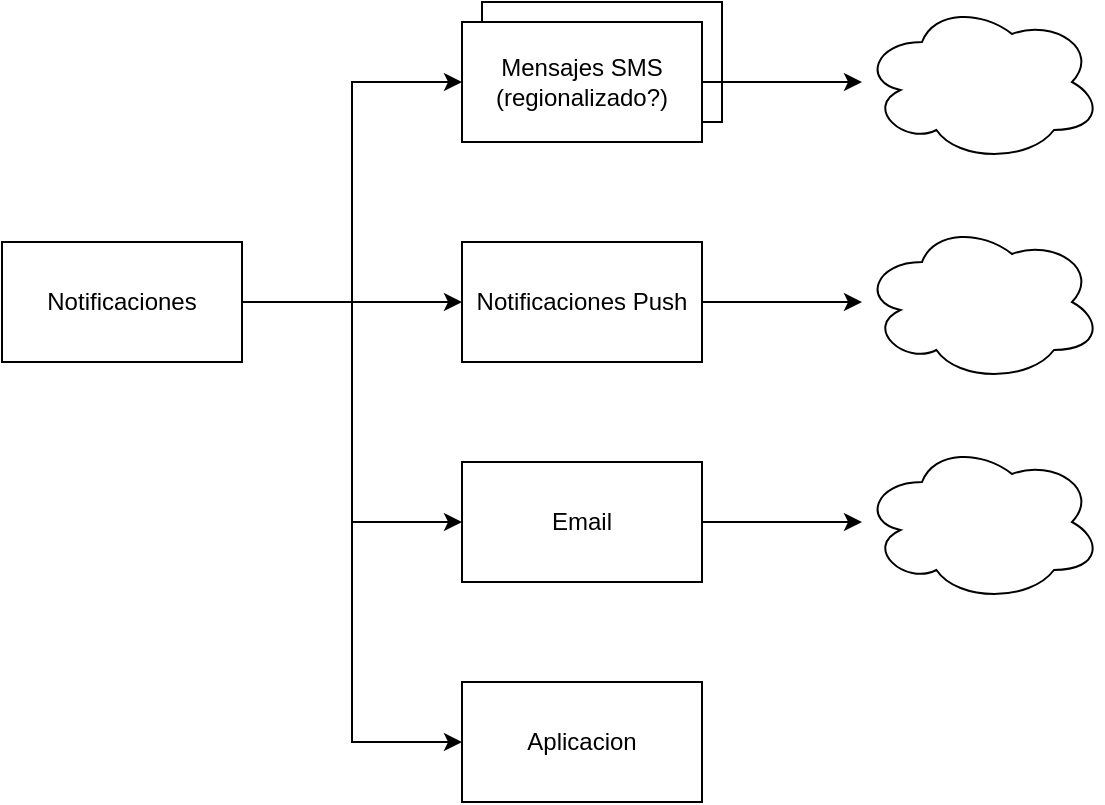 <mxfile>
    <diagram id="tXHCVXmBKOKR7od5FkUI" name="Page-1">
        <mxGraphModel dx="738" dy="474" grid="1" gridSize="10" guides="1" tooltips="1" connect="1" arrows="1" fold="1" page="1" pageScale="1" pageWidth="850" pageHeight="1100" math="0" shadow="0">
            <root>
                <mxCell id="0"/>
                <mxCell id="1" parent="0"/>
                <mxCell id="_hwlugnaF1YLS35p8kbI-14" value="" style="rounded=0;whiteSpace=wrap;html=1;" parent="1" vertex="1">
                    <mxGeometry x="500" y="130" width="120" height="60" as="geometry"/>
                </mxCell>
                <mxCell id="_hwlugnaF1YLS35p8kbI-5" style="edgeStyle=orthogonalEdgeStyle;rounded=0;orthogonalLoop=1;jettySize=auto;html=1;entryX=0;entryY=0.5;entryDx=0;entryDy=0;" parent="1" source="_hwlugnaF1YLS35p8kbI-1" target="_hwlugnaF1YLS35p8kbI-2" edge="1">
                    <mxGeometry relative="1" as="geometry"/>
                </mxCell>
                <mxCell id="_hwlugnaF1YLS35p8kbI-6" style="edgeStyle=orthogonalEdgeStyle;rounded=0;orthogonalLoop=1;jettySize=auto;html=1;" parent="1" source="_hwlugnaF1YLS35p8kbI-1" target="_hwlugnaF1YLS35p8kbI-3" edge="1">
                    <mxGeometry relative="1" as="geometry"/>
                </mxCell>
                <mxCell id="_hwlugnaF1YLS35p8kbI-7" style="edgeStyle=orthogonalEdgeStyle;rounded=0;orthogonalLoop=1;jettySize=auto;html=1;entryX=0;entryY=0.5;entryDx=0;entryDy=0;" parent="1" source="_hwlugnaF1YLS35p8kbI-1" target="_hwlugnaF1YLS35p8kbI-4" edge="1">
                    <mxGeometry relative="1" as="geometry"/>
                </mxCell>
                <mxCell id="_hwlugnaF1YLS35p8kbI-16" style="edgeStyle=orthogonalEdgeStyle;rounded=0;orthogonalLoop=1;jettySize=auto;html=1;entryX=0;entryY=0.5;entryDx=0;entryDy=0;" parent="1" source="_hwlugnaF1YLS35p8kbI-1" target="_hwlugnaF1YLS35p8kbI-15" edge="1">
                    <mxGeometry relative="1" as="geometry"/>
                </mxCell>
                <mxCell id="_hwlugnaF1YLS35p8kbI-1" value="Notificaciones&lt;br&gt;" style="rounded=0;whiteSpace=wrap;html=1;" parent="1" vertex="1">
                    <mxGeometry x="260" y="250" width="120" height="60" as="geometry"/>
                </mxCell>
                <mxCell id="_hwlugnaF1YLS35p8kbI-13" style="edgeStyle=orthogonalEdgeStyle;rounded=0;orthogonalLoop=1;jettySize=auto;html=1;" parent="1" source="_hwlugnaF1YLS35p8kbI-2" edge="1">
                    <mxGeometry relative="1" as="geometry">
                        <mxPoint x="690" y="170" as="targetPoint"/>
                    </mxGeometry>
                </mxCell>
                <mxCell id="_hwlugnaF1YLS35p8kbI-2" value="Mensajes SMS&lt;br&gt;(regionalizado?)" style="rounded=0;whiteSpace=wrap;html=1;" parent="1" vertex="1">
                    <mxGeometry x="490" y="140" width="120" height="60" as="geometry"/>
                </mxCell>
                <mxCell id="_hwlugnaF1YLS35p8kbI-3" value="Notificaciones Push" style="rounded=0;whiteSpace=wrap;html=1;" parent="1" vertex="1">
                    <mxGeometry x="490" y="250" width="120" height="60" as="geometry"/>
                </mxCell>
                <mxCell id="_hwlugnaF1YLS35p8kbI-8" style="edgeStyle=orthogonalEdgeStyle;rounded=0;orthogonalLoop=1;jettySize=auto;html=1;" parent="1" source="_hwlugnaF1YLS35p8kbI-4" edge="1">
                    <mxGeometry relative="1" as="geometry">
                        <mxPoint x="690" y="390" as="targetPoint"/>
                    </mxGeometry>
                </mxCell>
                <mxCell id="_hwlugnaF1YLS35p8kbI-4" value="Email" style="rounded=0;whiteSpace=wrap;html=1;" parent="1" vertex="1">
                    <mxGeometry x="490" y="360" width="120" height="60" as="geometry"/>
                </mxCell>
                <mxCell id="_hwlugnaF1YLS35p8kbI-9" value="" style="ellipse;shape=cloud;whiteSpace=wrap;html=1;" parent="1" vertex="1">
                    <mxGeometry x="690" y="350" width="120" height="80" as="geometry"/>
                </mxCell>
                <mxCell id="_hwlugnaF1YLS35p8kbI-10" value="" style="endArrow=classic;html=1;rounded=0;exitX=1;exitY=0.5;exitDx=0;exitDy=0;" parent="1" source="_hwlugnaF1YLS35p8kbI-3" edge="1">
                    <mxGeometry width="50" height="50" relative="1" as="geometry">
                        <mxPoint x="640" y="310" as="sourcePoint"/>
                        <mxPoint x="690" y="280" as="targetPoint"/>
                        <Array as="points">
                            <mxPoint x="660" y="280"/>
                        </Array>
                    </mxGeometry>
                </mxCell>
                <mxCell id="_hwlugnaF1YLS35p8kbI-11" value="" style="ellipse;shape=cloud;whiteSpace=wrap;html=1;" parent="1" vertex="1">
                    <mxGeometry x="690" y="240" width="120" height="80" as="geometry"/>
                </mxCell>
                <mxCell id="_hwlugnaF1YLS35p8kbI-12" value="" style="ellipse;shape=cloud;whiteSpace=wrap;html=1;" parent="1" vertex="1">
                    <mxGeometry x="690" y="130" width="120" height="80" as="geometry"/>
                </mxCell>
                <mxCell id="_hwlugnaF1YLS35p8kbI-15" value="Aplicacion" style="rounded=0;whiteSpace=wrap;html=1;" parent="1" vertex="1">
                    <mxGeometry x="490" y="470" width="120" height="60" as="geometry"/>
                </mxCell>
            </root>
        </mxGraphModel>
    </diagram>
</mxfile>